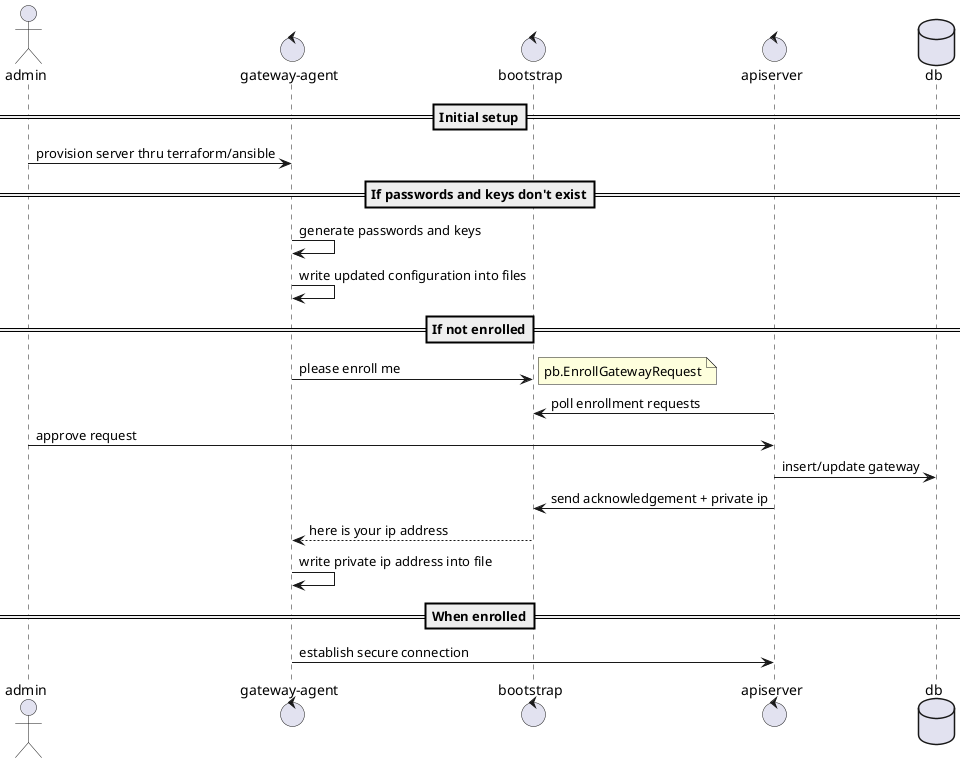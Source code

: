 @startuml
actor admin
control ga as "gateway-agent"
control bootstrap
control apiserver
database db

==Initial setup==
admin -> ga: provision server thru terraform/ansible

==If passwords and keys don't exist==
ga -> ga: generate passwords and keys
ga -> ga: write updated configuration into files

==If not enrolled==
ga -> bootstrap: please enroll me
note right: pb.EnrollGatewayRequest
apiserver -> bootstrap: poll enrollment requests
admin -> apiserver: approve request
apiserver -> db: insert/update gateway
apiserver -> bootstrap: send acknowledgement + private ip
bootstrap --> ga: here is your ip address
ga -> ga: write private ip address into file

==When enrolled==
ga -> apiserver: establish secure connection

@enduml